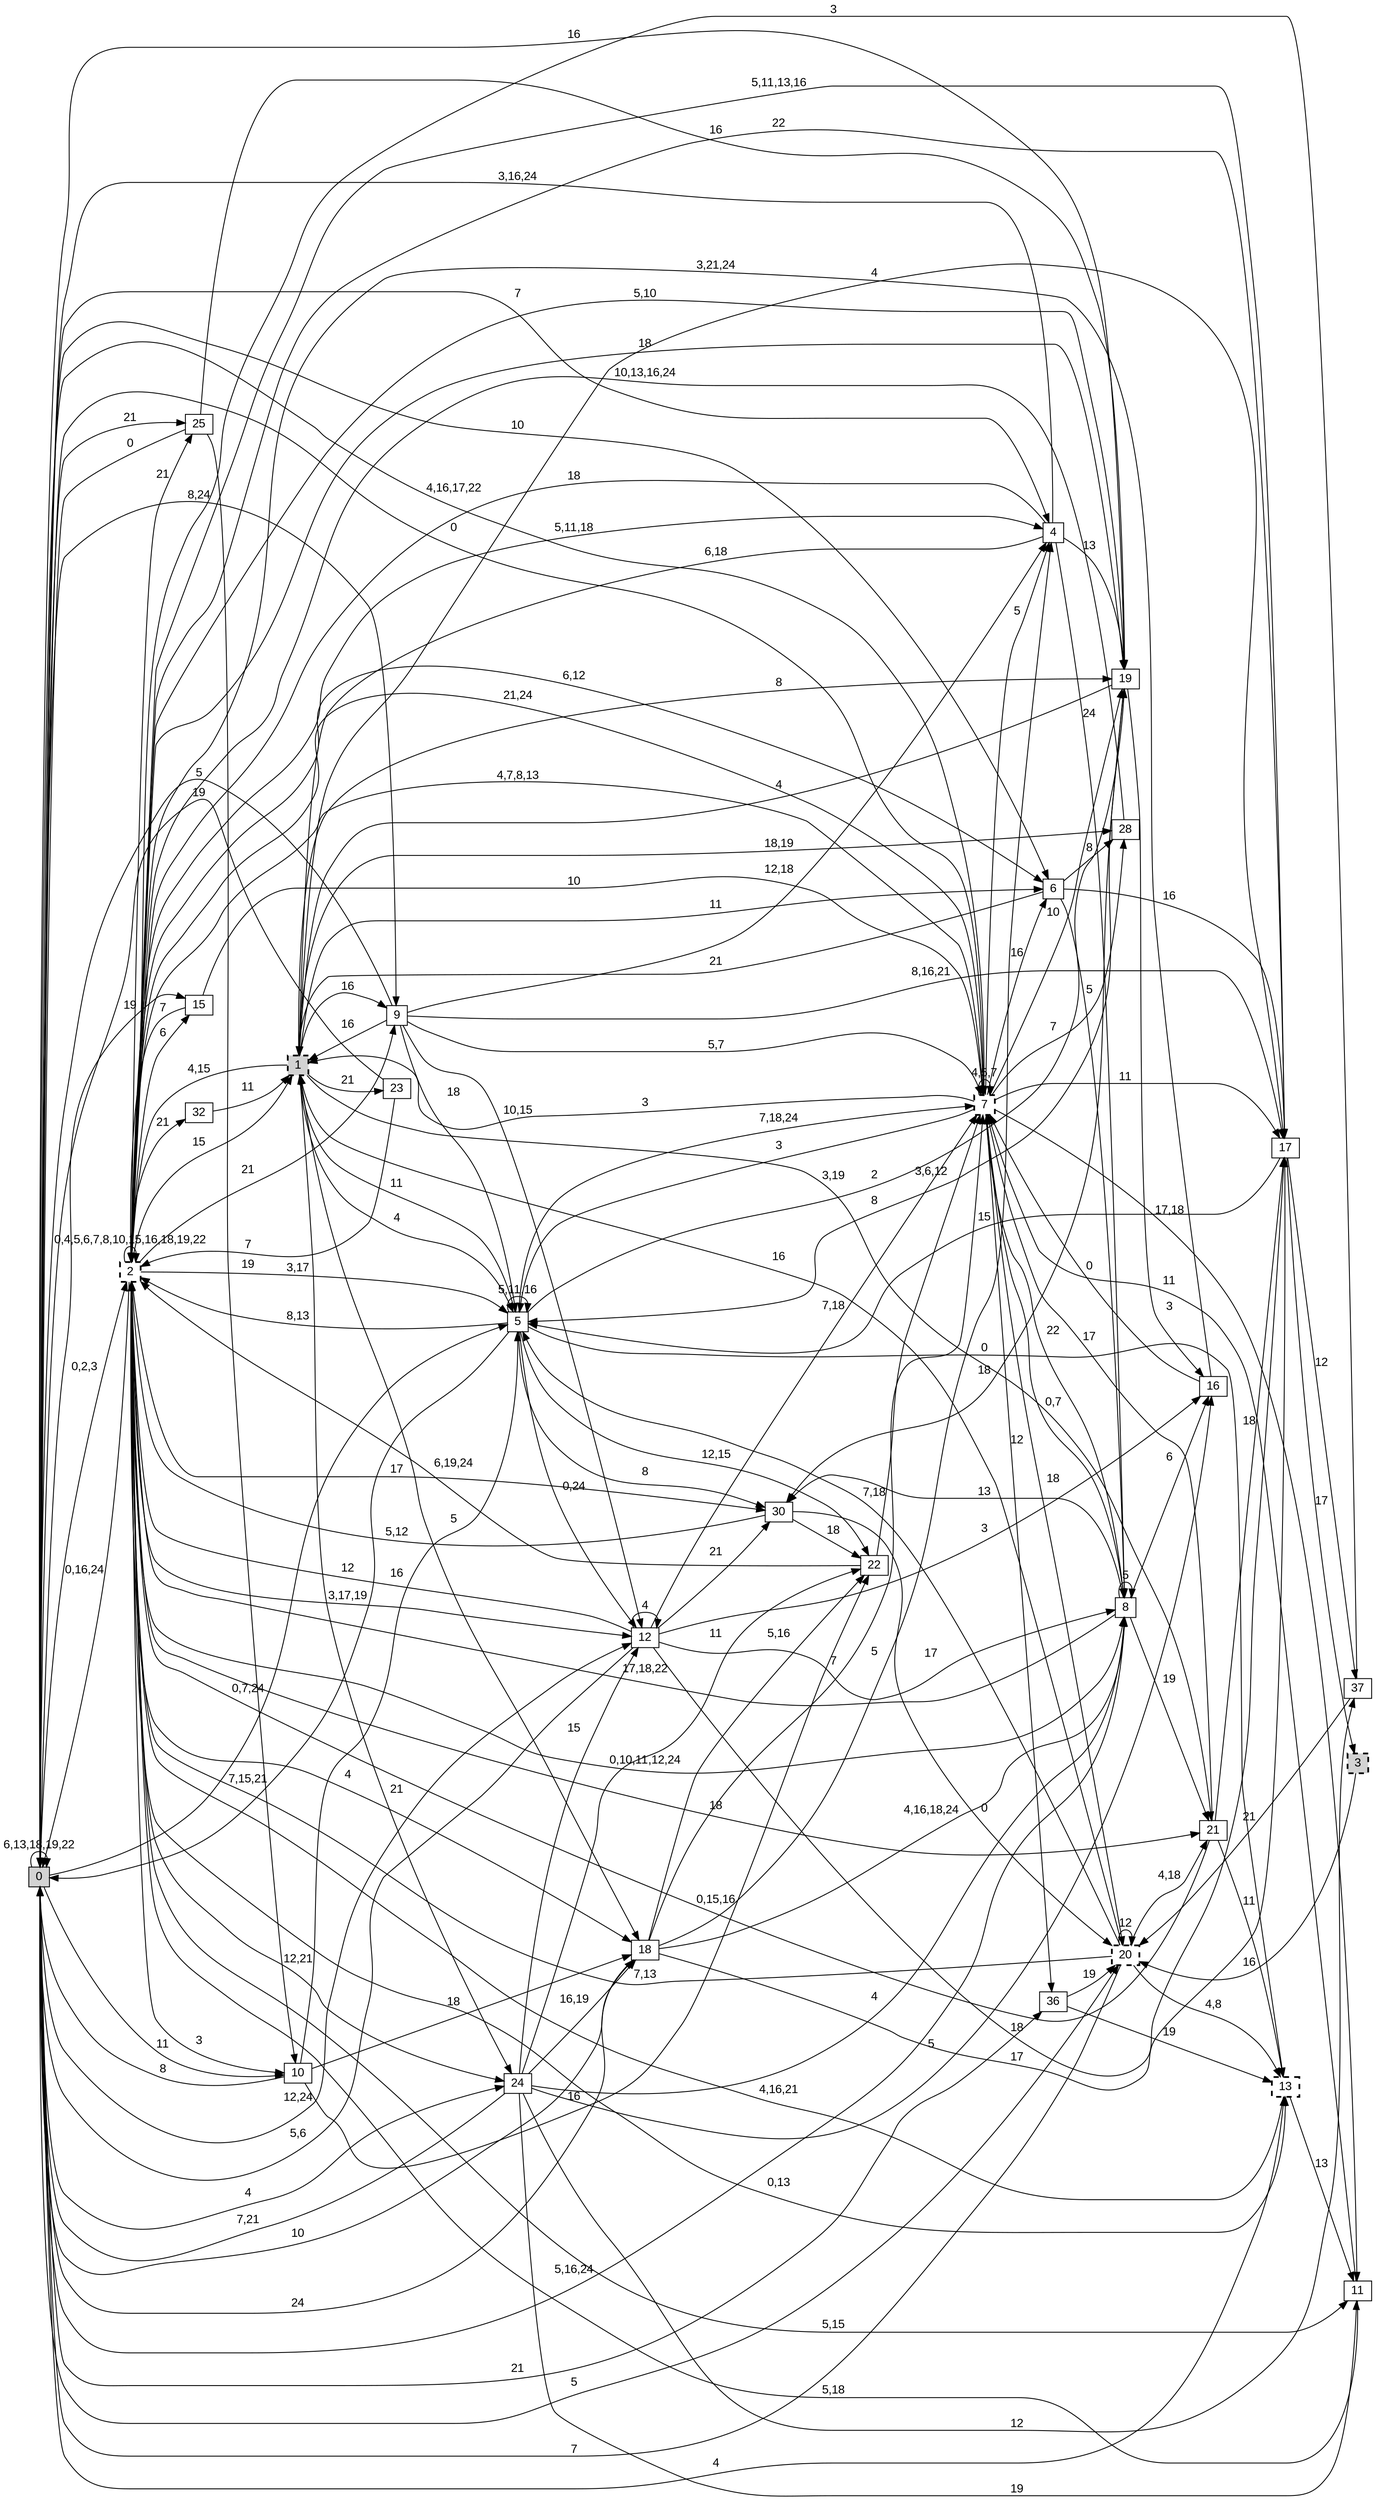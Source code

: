 digraph "NDFA" {
  rankdir=LR
  node [shape=box width=0.1 height=0.1 fontname=Arial]
  edge [fontname=Arial]
/* Estados */
 s0 [label="0" style="filled"] /* I:1 F:0 D:0 */
 s1 [label="1" style="filled,bold,dashed"] /* I:1 F:1 D:0 */
 s2 [label="2" style="bold,dashed"] /* I:0 F:1 D:0 */
 s3 [label="3" style="filled,bold,dashed"] /* I:1 F:1 D:0 */
 s4 [label="4" ] /* I:0 F:0 D:0 */
 s5 [label="5" ] /* I:0 F:0 D:0 */
 s6 [label="6" ] /* I:0 F:0 D:0 */
 s7 [label="7" style="bold,dashed"] /* I:0 F:1 D:0 */
 s8 [label="8" ] /* I:0 F:0 D:0 */
 s9 [label="9" ] /* I:0 F:0 D:0 */
 s10 [label="10" ] /* I:0 F:0 D:0 */
 s11 [label="11" ] /* I:0 F:0 D:0 */
 s12 [label="12" ] /* I:0 F:0 D:0 */
 s13 [label="13" style="bold,dashed"] /* I:0 F:1 D:0 */
 s15 [label="15" ] /* I:0 F:0 D:0 */
 s16 [label="16" ] /* I:0 F:0 D:0 */
 s17 [label="17" ] /* I:0 F:0 D:0 */
 s18 [label="18" ] /* I:0 F:0 D:0 */
 s19 [label="19" ] /* I:0 F:0 D:0 */
 s20 [label="20" style="bold,dashed"] /* I:0 F:1 D:0 */
 s21 [label="21" ] /* I:0 F:0 D:0 */
 s22 [label="22" ] /* I:0 F:0 D:0 */
 s23 [label="23" ] /* I:0 F:0 D:0 */
 s24 [label="24" ] /* I:0 F:0 D:0 */
 s25 [label="25" ] /* I:0 F:0 D:0 */
 s28 [label="28" ] /* I:0 F:0 D:0 */
 s30 [label="30" ] /* I:0 F:0 D:0 */
 s32 [label="32" ] /* I:0 F:0 D:0 */
 s36 [label="36" ] /* I:0 F:0 D:0 */
 s37 [label="37" ] /* I:0 F:0 D:0 */
/* Transiciones */
  s0 -> s0 [label="6,13,18,19,22"]
  s0 -> s2 [label="0,2,3"]
  s0 -> s4 [label="7"]
  s0 -> s5 [label="0,7,24"]
  s0 -> s6 [label="10"]
  s0 -> s7 [label="4,16,17,22"]
  s0 -> s9 [label="8,24"]
  s0 -> s10 [label="11"]
  s0 -> s12 [label="12,24"]
  s0 -> s13 [label="4"]
  s0 -> s15 [label="19"]
  s0 -> s18 [label="10"]
  s0 -> s20 [label="5"]
  s0 -> s24 [label="4"]
  s0 -> s25 [label="21"]
  s0 -> s36 [label="21"]
  s1 -> s2 [label="4,15"]
  s1 -> s5 [label="4"]
  s1 -> s6 [label="11"]
  s1 -> s9 [label="16"]
  s1 -> s17 [label="4"]
  s1 -> s18 [label="5"]
  s1 -> s19 [label="8"]
  s1 -> s21 [label="3,19"]
  s1 -> s23 [label="21"]
  s1 -> s24 [label="21"]
  s1 -> s28 [label="18,19"]
  s2 -> s0 [label="0,16,24"]
  s2 -> s1 [label="15"]
  s2 -> s2 [label="0,4,5,6,7,8,10,15,16,18,19,22"]
  s2 -> s4 [label="5,11,18"]
  s2 -> s5 [label="3,17"]
  s2 -> s6 [label="6,12"]
  s2 -> s7 [label="4,7,8,13"]
  s2 -> s8 [label="0,10,11,12,24"]
  s2 -> s9 [label="21"]
  s2 -> s10 [label="3"]
  s2 -> s11 [label="5,15"]
  s2 -> s12 [label="3,17,19"]
  s2 -> s13 [label="0,13"]
  s2 -> s15 [label="6"]
  s2 -> s17 [label="22"]
  s2 -> s18 [label="4"]
  s2 -> s19 [label="18"]
  s2 -> s21 [label="18"]
  s2 -> s24 [label="12,21"]
  s2 -> s25 [label="21"]
  s2 -> s30 [label="17"]
  s2 -> s32 [label="21"]
  s3 -> s20 [label="16"]
  s4 -> s0 [label="3,16,24"]
  s4 -> s1 [label="6,18"]
  s4 -> s2 [label="18"]
  s4 -> s8 [label="24"]
  s4 -> s19 [label="13"]
  s5 -> s0 [label="7,15,21"]
  s5 -> s1 [label="11"]
  s5 -> s2 [label="8,13"]
  s5 -> s5 [label="5,11,16"]
  s5 -> s7 [label="7,18,24"]
  s5 -> s12 [label="0,24"]
  s5 -> s13 [label="0"]
  s5 -> s19 [label="2"]
  s5 -> s22 [label="12,15"]
  s5 -> s30 [label="8"]
  s6 -> s1 [label="21"]
  s6 -> s8 [label="5"]
  s6 -> s17 [label="16"]
  s6 -> s28 [label="8"]
  s7 -> s0 [label="0"]
  s7 -> s1 [label="3"]
  s7 -> s2 [label="21,24"]
  s7 -> s4 [label="5"]
  s7 -> s5 [label="3"]
  s7 -> s6 [label="16"]
  s7 -> s7 [label="4,5,7"]
  s7 -> s8 [label="22"]
  s7 -> s11 [label="17,18"]
  s7 -> s17 [label="11"]
  s7 -> s19 [label="10"]
  s7 -> s20 [label="18"]
  s7 -> s28 [label="7"]
  s7 -> s36 [label="12"]
  s8 -> s0 [label="5,16,24"]
  s8 -> s2 [label="17,18,22"]
  s8 -> s7 [label="0,7"]
  s8 -> s8 [label="5"]
  s8 -> s16 [label="6"]
  s8 -> s21 [label="19"]
  s8 -> s30 [label="13"]
  s9 -> s0 [label="5"]
  s9 -> s1 [label="16"]
  s9 -> s4 [label="12,18"]
  s9 -> s5 [label="18"]
  s9 -> s7 [label="5,7"]
  s9 -> s12 [label="10,15"]
  s9 -> s17 [label="8,16,21"]
  s10 -> s0 [label="8"]
  s10 -> s5 [label="16"]
  s10 -> s18 [label="18"]
  s10 -> s22 [label="16"]
  s11 -> s2 [label="5,18"]
  s11 -> s7 [label="11"]
  s12 -> s0 [label="5,6"]
  s12 -> s2 [label="12"]
  s12 -> s7 [label="7,18"]
  s12 -> s8 [label="17"]
  s12 -> s12 [label="4"]
  s12 -> s16 [label="3"]
  s12 -> s17 [label="18"]
  s12 -> s30 [label="21"]
  s13 -> s2 [label="4,16,21"]
  s13 -> s11 [label="13"]
  s15 -> s2 [label="7"]
  s15 -> s7 [label="10"]
  s16 -> s2 [label="3,21,24"]
  s16 -> s7 [label="0"]
  s17 -> s2 [label="5,11,13,16"]
  s17 -> s3 [label="17"]
  s17 -> s5 [label="15"]
  s17 -> s37 [label="12"]
  s18 -> s0 [label="24"]
  s18 -> s4 [label="5"]
  s18 -> s7 [label="7"]
  s18 -> s8 [label="4,16,18,24"]
  s18 -> s17 [label="17"]
  s18 -> s22 [label="5,16"]
  s19 -> s0 [label="16"]
  s19 -> s1 [label="4"]
  s19 -> s2 [label="5,10"]
  s19 -> s5 [label="8"]
  s19 -> s16 [label="3"]
  s19 -> s30 [label="18"]
  s20 -> s0 [label="7"]
  s20 -> s1 [label="16"]
  s20 -> s2 [label="7,13"]
  s20 -> s5 [label="7,18"]
  s20 -> s13 [label="4,8"]
  s20 -> s20 [label="12"]
  s20 -> s21 [label="4,18"]
  s21 -> s2 [label="0,15,16"]
  s21 -> s7 [label="17"]
  s21 -> s13 [label="11"]
  s21 -> s17 [label="18"]
  s22 -> s2 [label="6,19,24"]
  s22 -> s7 [label="3,6,12"]
  s23 -> s0 [label="19"]
  s23 -> s2 [label="7"]
  s24 -> s0 [label="7,21"]
  s24 -> s8 [label="4"]
  s24 -> s11 [label="19"]
  s24 -> s12 [label="15"]
  s24 -> s16 [label="5"]
  s24 -> s18 [label="16,19"]
  s24 -> s22 [label="11"]
  s24 -> s37 [label="12"]
  s25 -> s0 [label="0"]
  s25 -> s10 [label="19"]
  s25 -> s19 [label="16"]
  s28 -> s2 [label="10,13,16,24"]
  s30 -> s2 [label="5,12"]
  s30 -> s20 [label="0"]
  s30 -> s22 [label="18"]
  s32 -> s1 [label="11"]
  s36 -> s13 [label="19"]
  s36 -> s20 [label="19"]
  s37 -> s2 [label="3"]
  s37 -> s20 [label="21"]
}

